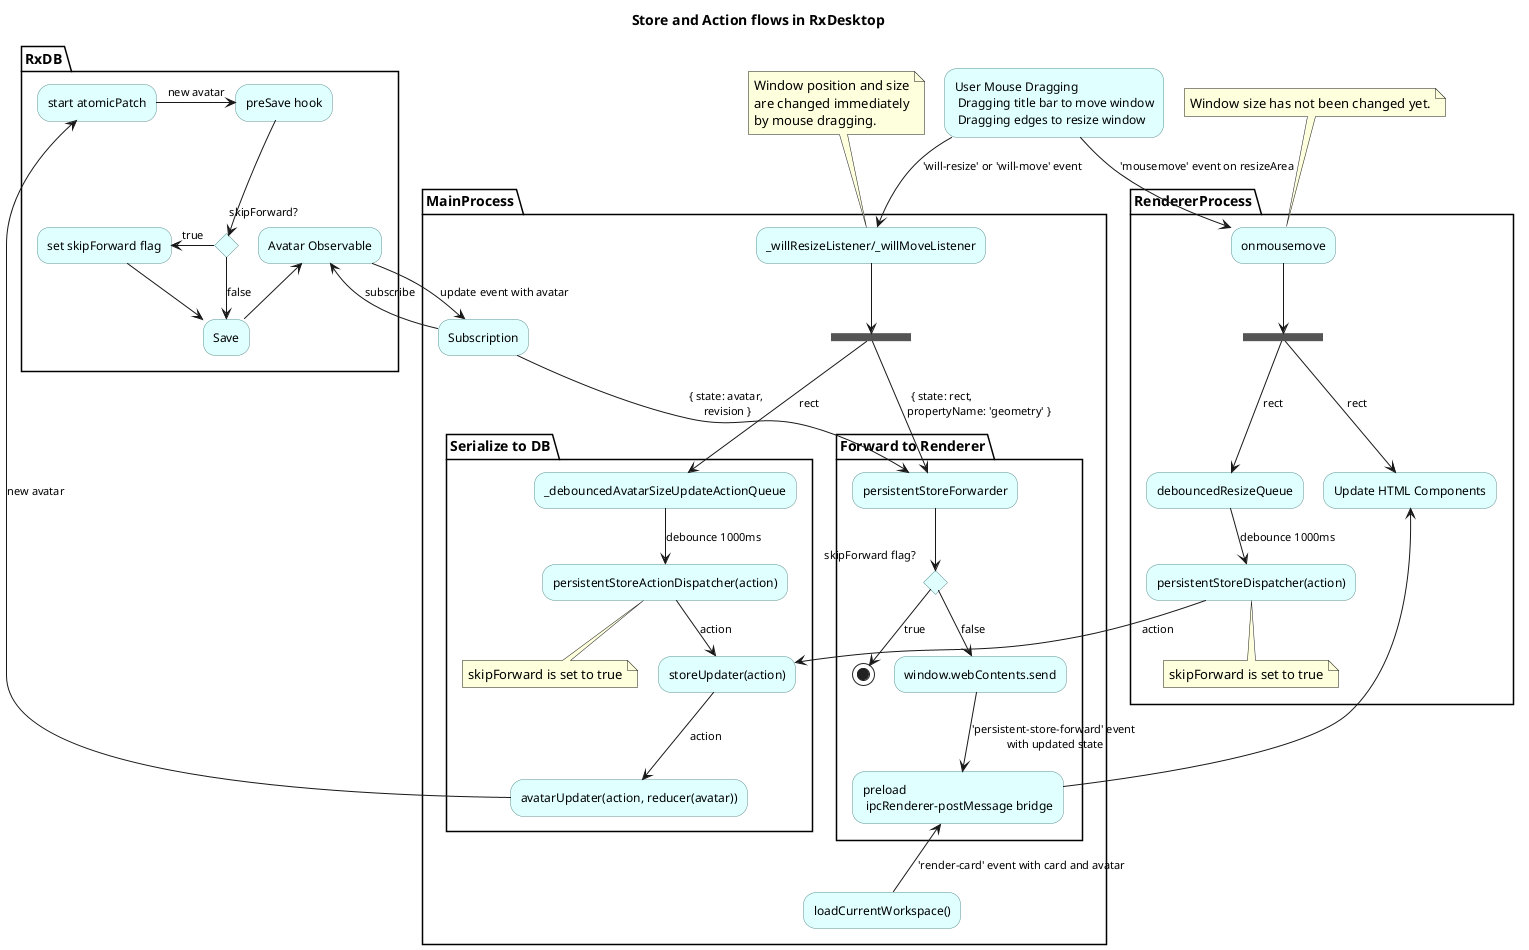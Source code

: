 ' PlantUML
@startuml
title Store and Action flows in RxDesktop

skinparam activity {
  BackgroundColor #e0ffff
  BorderColor #609090
}


partition MainProcess {
    "_willResizeListener/_willMoveListener" -down-> ===B1===

    partition "Serialize to DB" {
        ===B1=== --> [rect] "_debouncedAvatarSizeUpdateActionQueue"
        "_debouncedAvatarSizeUpdateActionQueue" --> [debounce 1000ms] "persistentStoreActionDispatcher(action)"
        note bottom 
            skipForward is set to true
        end note    
        "persistentStoreActionDispatcher(action)" --> [action] "storeUpdater(action)"
        "storeUpdater(action)" --> [action] "avatarUpdater(action, reducer(avatar))"
    }
    partition "Forward to Renderer" {
        ===B1=== --> [{ state: rect,                         \n propertyName: 'geometry' }] "persistentStoreForwarder"
        if "skipForward flag?" then
            -->[true] (*)
        else
            -->[false] "window.webContents.send"
        endif
        "window.webContents.send" --> ['persistent-store-forward' event\n with updated state] "preload\n ipcRenderer-postMessage bridge"
    }
    "Subscription" -down-> [{ state: avatar,\n revision }] "persistentStoreForwarder"    
    "loadCurrentWorkspace()" -up-> ['render-card' event with card and avatar] "preload\n ipcRenderer-postMessage bridge" 

}

partition RxDB {
    "avatarUpdater(action, reducer(avatar))" --> [new avatar] "start atomicPatch"    
    "start atomicPatch" -left-> [new avatar] "preSave hook"
    if "skipForward?" then 
        -left-> [true] "set skipForward flag"
        -right-> "Save"
    else 
        --> [false] "Save"
    "Save" -up-> "Avatar Observable"        

    "Subscription" -up-> [subscribe] "Avatar Observable"
    "Avatar Observable" --> [update event with avatar] "Subscription"
}            

partition RendererProcess {
    "preload\n ipcRenderer-postMessage bridge" --> "Update HTML Components"
    "onmousemove" --> ===B2===
     --> [rect] "Update HTML Components"
    ===B2=== --> [rect] "debouncedResizeQueue"
    "debouncedResizeQueue" --> [debounce 1000ms] "persistentStoreDispatcher(action)"
    note bottom 
      skipForward is set to true
    end note    
    "persistentStoreDispatcher(action)" --> [action] "storeUpdater(action)" 
}

"User Mouse Dragging\n Dragging title bar to move window\n Dragging edges to resize window" --> ['will-resize' or 'will-move' event] "_willResizeListener/_willMoveListener"
note top
    Window position and size
    are changed immediately
    by mouse dragging.
end note

"User Mouse Dragging\n Dragging title bar to move window\n Dragging edges to resize window" -left-> ['mousemove' event on resizeArea] "onmousemove"
note top
    Window size has not been changed yet.
end note
